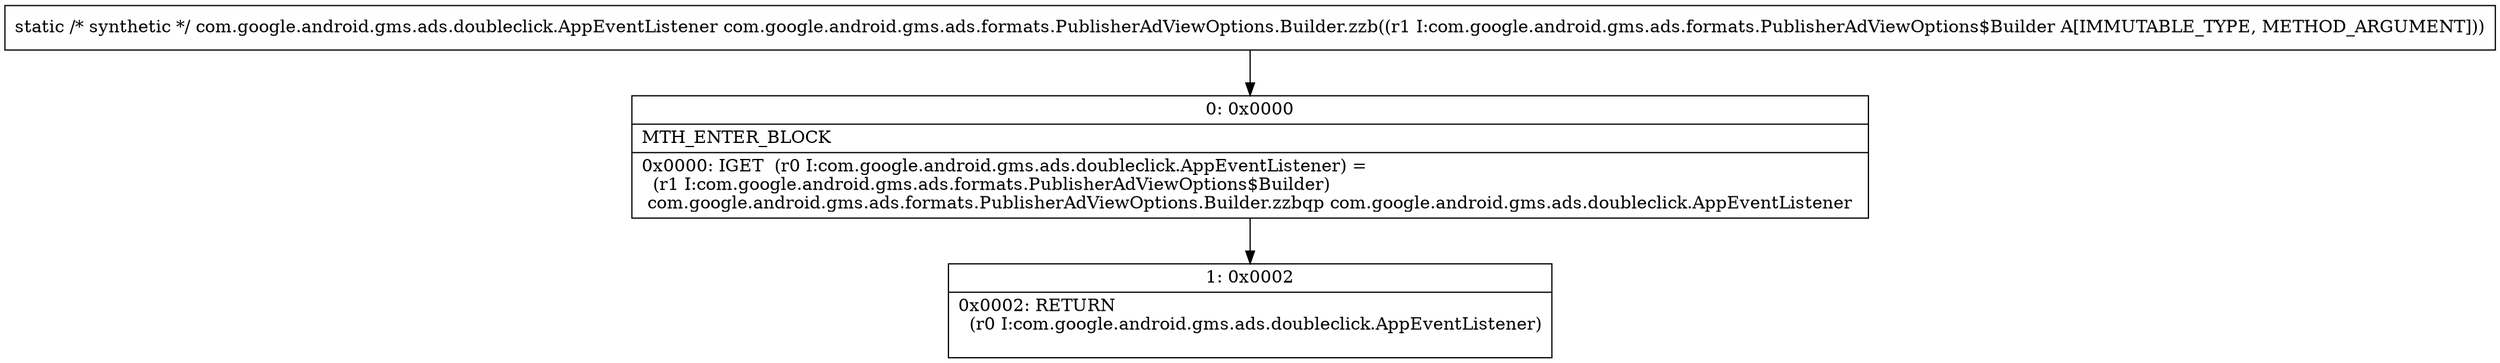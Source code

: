 digraph "CFG forcom.google.android.gms.ads.formats.PublisherAdViewOptions.Builder.zzb(Lcom\/google\/android\/gms\/ads\/formats\/PublisherAdViewOptions$Builder;)Lcom\/google\/android\/gms\/ads\/doubleclick\/AppEventListener;" {
Node_0 [shape=record,label="{0\:\ 0x0000|MTH_ENTER_BLOCK\l|0x0000: IGET  (r0 I:com.google.android.gms.ads.doubleclick.AppEventListener) = \l  (r1 I:com.google.android.gms.ads.formats.PublisherAdViewOptions$Builder)\l com.google.android.gms.ads.formats.PublisherAdViewOptions.Builder.zzbqp com.google.android.gms.ads.doubleclick.AppEventListener \l}"];
Node_1 [shape=record,label="{1\:\ 0x0002|0x0002: RETURN  \l  (r0 I:com.google.android.gms.ads.doubleclick.AppEventListener)\l \l}"];
MethodNode[shape=record,label="{static \/* synthetic *\/ com.google.android.gms.ads.doubleclick.AppEventListener com.google.android.gms.ads.formats.PublisherAdViewOptions.Builder.zzb((r1 I:com.google.android.gms.ads.formats.PublisherAdViewOptions$Builder A[IMMUTABLE_TYPE, METHOD_ARGUMENT])) }"];
MethodNode -> Node_0;
Node_0 -> Node_1;
}

